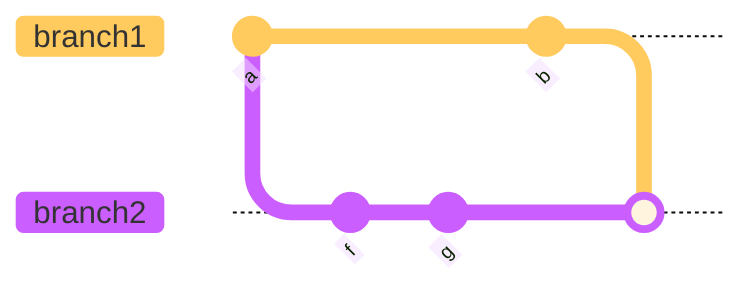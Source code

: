 %%{init: { 'logLevel': 'debug', 'theme': 'base', 'gitGraph': {'showBranches': true, 'showCommitLabel':true, 'mainBranchName': 'branch1'}} }%%
gitGraph
     commit id:"a"
     branch branch2 order: 1
     commit id:"f"
     commit id:"g"
     checkout branch1
     commit id:"b"
     checkout branch2
     merge branch1